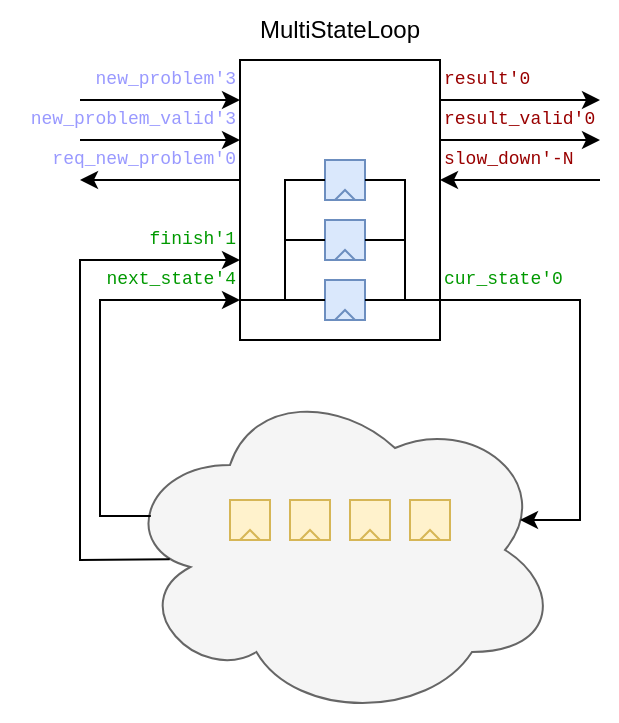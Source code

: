 <mxfile version="21.6.5" type="device">
  <diagram name="Page-1" id="amlL32T-MJD5DSymMVKv">
    <mxGraphModel dx="406" dy="481" grid="1" gridSize="10" guides="1" tooltips="1" connect="1" arrows="1" fold="1" page="1" pageScale="1" pageWidth="827" pageHeight="1169" math="0" shadow="0">
      <root>
        <mxCell id="0" />
        <mxCell id="1" parent="0" />
        <mxCell id="UtuOTkVcpKc2-n4UdsgH-22" value="" style="ellipse;shape=cloud;whiteSpace=wrap;html=1;fillColor=#f5f5f5;fontColor=#333333;strokeColor=#666666;" vertex="1" parent="1">
          <mxGeometry x="310" y="380" width="220" height="170" as="geometry" />
        </mxCell>
        <mxCell id="M0SOaduBp_Vg7qEL4J6j-1" value="" style="rounded=0;whiteSpace=wrap;html=1;" parent="1" vertex="1">
          <mxGeometry x="370" y="220" width="100" height="140" as="geometry" />
        </mxCell>
        <mxCell id="UtuOTkVcpKc2-n4UdsgH-4" value="" style="group" vertex="1" connectable="0" parent="1">
          <mxGeometry x="412.5" y="330" width="20" height="20" as="geometry" />
        </mxCell>
        <mxCell id="UtuOTkVcpKc2-n4UdsgH-2" value="" style="rounded=0;whiteSpace=wrap;html=1;fillColor=#dae8fc;strokeColor=#6c8ebf;" vertex="1" parent="UtuOTkVcpKc2-n4UdsgH-4">
          <mxGeometry width="20" height="20" as="geometry" />
        </mxCell>
        <mxCell id="UtuOTkVcpKc2-n4UdsgH-3" value="" style="triangle;whiteSpace=wrap;html=1;rotation=-90;fillColor=#dae8fc;strokeColor=#6c8ebf;" vertex="1" parent="UtuOTkVcpKc2-n4UdsgH-4">
          <mxGeometry x="7.5" y="12.5" width="5" height="10" as="geometry" />
        </mxCell>
        <mxCell id="UtuOTkVcpKc2-n4UdsgH-5" value="" style="group" vertex="1" connectable="0" parent="1">
          <mxGeometry x="412.5" y="300" width="20" height="20" as="geometry" />
        </mxCell>
        <mxCell id="UtuOTkVcpKc2-n4UdsgH-6" value="" style="rounded=0;whiteSpace=wrap;html=1;fillColor=#dae8fc;strokeColor=#6c8ebf;" vertex="1" parent="UtuOTkVcpKc2-n4UdsgH-5">
          <mxGeometry width="20" height="20" as="geometry" />
        </mxCell>
        <mxCell id="UtuOTkVcpKc2-n4UdsgH-7" value="" style="triangle;whiteSpace=wrap;html=1;rotation=-90;fillColor=#dae8fc;strokeColor=#6c8ebf;" vertex="1" parent="UtuOTkVcpKc2-n4UdsgH-5">
          <mxGeometry x="7.5" y="12.5" width="5" height="10" as="geometry" />
        </mxCell>
        <mxCell id="UtuOTkVcpKc2-n4UdsgH-8" value="" style="group" vertex="1" connectable="0" parent="1">
          <mxGeometry x="412.5" y="270" width="20" height="20" as="geometry" />
        </mxCell>
        <mxCell id="UtuOTkVcpKc2-n4UdsgH-9" value="" style="rounded=0;whiteSpace=wrap;html=1;fillColor=#dae8fc;strokeColor=#6c8ebf;" vertex="1" parent="UtuOTkVcpKc2-n4UdsgH-8">
          <mxGeometry width="20" height="20" as="geometry" />
        </mxCell>
        <mxCell id="UtuOTkVcpKc2-n4UdsgH-10" value="" style="triangle;whiteSpace=wrap;html=1;rotation=-90;fillColor=#dae8fc;strokeColor=#6c8ebf;" vertex="1" parent="UtuOTkVcpKc2-n4UdsgH-8">
          <mxGeometry x="7.5" y="12.5" width="5" height="10" as="geometry" />
        </mxCell>
        <mxCell id="UtuOTkVcpKc2-n4UdsgH-11" value="" style="endArrow=none;html=1;rounded=0;exitX=1;exitY=1;exitDx=0;exitDy=0;" edge="1" parent="1" source="UtuOTkVcpKc2-n4UdsgH-47">
          <mxGeometry width="50" height="50" relative="1" as="geometry">
            <mxPoint x="362.5" y="340" as="sourcePoint" />
            <mxPoint x="412.5" y="340" as="targetPoint" />
          </mxGeometry>
        </mxCell>
        <mxCell id="UtuOTkVcpKc2-n4UdsgH-13" value="" style="endArrow=none;html=1;rounded=0;entryX=0;entryY=0.5;entryDx=0;entryDy=0;" edge="1" parent="1" target="UtuOTkVcpKc2-n4UdsgH-9">
          <mxGeometry width="50" height="50" relative="1" as="geometry">
            <mxPoint x="392.5" y="340" as="sourcePoint" />
            <mxPoint x="422.5" y="350" as="targetPoint" />
            <Array as="points">
              <mxPoint x="392.5" y="280" />
            </Array>
          </mxGeometry>
        </mxCell>
        <mxCell id="UtuOTkVcpKc2-n4UdsgH-14" value="" style="endArrow=none;html=1;rounded=0;" edge="1" parent="1">
          <mxGeometry width="50" height="50" relative="1" as="geometry">
            <mxPoint x="392.5" y="310" as="sourcePoint" />
            <mxPoint x="412.5" y="310" as="targetPoint" />
          </mxGeometry>
        </mxCell>
        <mxCell id="UtuOTkVcpKc2-n4UdsgH-15" value="" style="endArrow=none;html=1;rounded=0;entryX=0;entryY=0.5;entryDx=0;entryDy=0;" edge="1" parent="1">
          <mxGeometry width="50" height="50" relative="1" as="geometry">
            <mxPoint x="452.5" y="340" as="sourcePoint" />
            <mxPoint x="432.5" y="280" as="targetPoint" />
            <Array as="points">
              <mxPoint x="452.5" y="280" />
            </Array>
          </mxGeometry>
        </mxCell>
        <mxCell id="UtuOTkVcpKc2-n4UdsgH-16" value="" style="endArrow=none;html=1;rounded=0;" edge="1" parent="1">
          <mxGeometry width="50" height="50" relative="1" as="geometry">
            <mxPoint x="432.5" y="310" as="sourcePoint" />
            <mxPoint x="452.5" y="310" as="targetPoint" />
          </mxGeometry>
        </mxCell>
        <mxCell id="UtuOTkVcpKc2-n4UdsgH-18" value="MultiStateLoop" style="text;html=1;strokeColor=none;fillColor=none;align=center;verticalAlign=middle;whiteSpace=wrap;rounded=0;" vertex="1" parent="1">
          <mxGeometry x="365" y="190" width="110" height="30" as="geometry" />
        </mxCell>
        <mxCell id="UtuOTkVcpKc2-n4UdsgH-21" value="" style="endArrow=classic;html=1;rounded=0;exitX=1;exitY=0.5;exitDx=0;exitDy=0;" edge="1" parent="1" source="UtuOTkVcpKc2-n4UdsgH-2">
          <mxGeometry width="50" height="50" relative="1" as="geometry">
            <mxPoint x="360" y="460" as="sourcePoint" />
            <mxPoint x="510" y="450" as="targetPoint" />
            <Array as="points">
              <mxPoint x="540" y="340" />
              <mxPoint x="540" y="450" />
            </Array>
          </mxGeometry>
        </mxCell>
        <mxCell id="UtuOTkVcpKc2-n4UdsgH-23" value="" style="endArrow=classic;html=1;rounded=0;exitX=0.07;exitY=0.4;exitDx=0;exitDy=0;exitPerimeter=0;entryX=1;entryY=1;entryDx=0;entryDy=0;" edge="1" parent="1" source="UtuOTkVcpKc2-n4UdsgH-22" target="UtuOTkVcpKc2-n4UdsgH-47">
          <mxGeometry width="50" height="50" relative="1" as="geometry">
            <mxPoint x="360" y="460" as="sourcePoint" />
            <mxPoint x="390" y="340" as="targetPoint" />
            <Array as="points">
              <mxPoint x="300" y="448" />
              <mxPoint x="300" y="340" />
            </Array>
          </mxGeometry>
        </mxCell>
        <mxCell id="UtuOTkVcpKc2-n4UdsgH-45" value="" style="group" vertex="1" connectable="0" parent="1">
          <mxGeometry x="365" y="440" width="110" height="20" as="geometry" />
        </mxCell>
        <mxCell id="UtuOTkVcpKc2-n4UdsgH-24" value="" style="group;fillColor=#fff2cc;strokeColor=#d6b656;container=0;" vertex="1" connectable="0" parent="UtuOTkVcpKc2-n4UdsgH-45">
          <mxGeometry width="20" height="20" as="geometry" />
        </mxCell>
        <mxCell id="UtuOTkVcpKc2-n4UdsgH-36" value="" style="group;fillColor=#fff2cc;strokeColor=#d6b656;container=0;" vertex="1" connectable="0" parent="UtuOTkVcpKc2-n4UdsgH-45">
          <mxGeometry x="30" width="20" height="20" as="geometry" />
        </mxCell>
        <mxCell id="UtuOTkVcpKc2-n4UdsgH-39" value="" style="group;fillColor=#fff2cc;strokeColor=#d6b656;container=0;" vertex="1" connectable="0" parent="UtuOTkVcpKc2-n4UdsgH-45">
          <mxGeometry x="60" width="20" height="20" as="geometry" />
        </mxCell>
        <mxCell id="UtuOTkVcpKc2-n4UdsgH-42" value="" style="group;fillColor=#fff2cc;strokeColor=#d6b656;container=0;" vertex="1" connectable="0" parent="UtuOTkVcpKc2-n4UdsgH-45">
          <mxGeometry x="90" width="20" height="20" as="geometry" />
        </mxCell>
        <mxCell id="UtuOTkVcpKc2-n4UdsgH-43" value="" style="rounded=0;whiteSpace=wrap;html=1;fillColor=#fff2cc;strokeColor=#d6b656;" vertex="1" parent="UtuOTkVcpKc2-n4UdsgH-45">
          <mxGeometry x="90" width="20" height="20" as="geometry" />
        </mxCell>
        <mxCell id="UtuOTkVcpKc2-n4UdsgH-44" value="" style="triangle;whiteSpace=wrap;html=1;rotation=-90;fillColor=#fff2cc;strokeColor=#d6b656;" vertex="1" parent="UtuOTkVcpKc2-n4UdsgH-45">
          <mxGeometry x="97.5" y="12.5" width="5" height="10" as="geometry" />
        </mxCell>
        <mxCell id="UtuOTkVcpKc2-n4UdsgH-40" value="" style="rounded=0;whiteSpace=wrap;html=1;fillColor=#fff2cc;strokeColor=#d6b656;" vertex="1" parent="UtuOTkVcpKc2-n4UdsgH-45">
          <mxGeometry x="60" width="20" height="20" as="geometry" />
        </mxCell>
        <mxCell id="UtuOTkVcpKc2-n4UdsgH-41" value="" style="triangle;whiteSpace=wrap;html=1;rotation=-90;fillColor=#fff2cc;strokeColor=#d6b656;" vertex="1" parent="UtuOTkVcpKc2-n4UdsgH-45">
          <mxGeometry x="67.5" y="12.5" width="5" height="10" as="geometry" />
        </mxCell>
        <mxCell id="UtuOTkVcpKc2-n4UdsgH-37" value="" style="rounded=0;whiteSpace=wrap;html=1;fillColor=#fff2cc;strokeColor=#d6b656;" vertex="1" parent="UtuOTkVcpKc2-n4UdsgH-45">
          <mxGeometry x="30" width="20" height="20" as="geometry" />
        </mxCell>
        <mxCell id="UtuOTkVcpKc2-n4UdsgH-38" value="" style="triangle;whiteSpace=wrap;html=1;rotation=-90;fillColor=#fff2cc;strokeColor=#d6b656;" vertex="1" parent="UtuOTkVcpKc2-n4UdsgH-45">
          <mxGeometry x="37.5" y="12.5" width="5" height="10" as="geometry" />
        </mxCell>
        <mxCell id="UtuOTkVcpKc2-n4UdsgH-25" value="" style="rounded=0;whiteSpace=wrap;html=1;fillColor=#fff2cc;strokeColor=#d6b656;" vertex="1" parent="UtuOTkVcpKc2-n4UdsgH-45">
          <mxGeometry width="20" height="20" as="geometry" />
        </mxCell>
        <mxCell id="UtuOTkVcpKc2-n4UdsgH-26" value="" style="triangle;whiteSpace=wrap;html=1;rotation=-90;fillColor=#fff2cc;strokeColor=#d6b656;" vertex="1" parent="UtuOTkVcpKc2-n4UdsgH-45">
          <mxGeometry x="7.5" y="12.5" width="5" height="10" as="geometry" />
        </mxCell>
        <mxCell id="UtuOTkVcpKc2-n4UdsgH-47" value="next_state&#39;4" style="text;html=1;strokeColor=none;fillColor=none;align=right;verticalAlign=middle;whiteSpace=wrap;rounded=0;fontFamily=Courier New;fontSize=9;fontColor=#009900;" vertex="1" parent="1">
          <mxGeometry x="290" y="320" width="80" height="20" as="geometry" />
        </mxCell>
        <mxCell id="UtuOTkVcpKc2-n4UdsgH-48" value="cur_state&#39;0" style="text;html=1;strokeColor=none;fillColor=none;align=left;verticalAlign=middle;whiteSpace=wrap;rounded=0;fontFamily=Courier New;fontSize=9;fontColor=#009900;" vertex="1" parent="1">
          <mxGeometry x="470" y="320" width="72.5" height="20" as="geometry" />
        </mxCell>
        <mxCell id="UtuOTkVcpKc2-n4UdsgH-49" value="" style="endArrow=classic;html=1;rounded=0;exitX=0.113;exitY=0.527;exitDx=0;exitDy=0;exitPerimeter=0;entryX=1;entryY=0;entryDx=0;entryDy=0;" edge="1" parent="1" source="UtuOTkVcpKc2-n4UdsgH-22" target="UtuOTkVcpKc2-n4UdsgH-47">
          <mxGeometry width="50" height="50" relative="1" as="geometry">
            <mxPoint x="335" y="468" as="sourcePoint" />
            <mxPoint x="370" y="310" as="targetPoint" />
            <Array as="points">
              <mxPoint x="290" y="470" />
              <mxPoint x="290" y="320" />
            </Array>
          </mxGeometry>
        </mxCell>
        <mxCell id="UtuOTkVcpKc2-n4UdsgH-50" value="finish&#39;1" style="text;html=1;strokeColor=none;fillColor=none;align=right;verticalAlign=middle;whiteSpace=wrap;rounded=0;fontFamily=Courier New;fontSize=9;fontColor=#009900;" vertex="1" parent="1">
          <mxGeometry x="300" y="300" width="70" height="20" as="geometry" />
        </mxCell>
        <mxCell id="UtuOTkVcpKc2-n4UdsgH-51" value="" style="endArrow=classic;html=1;rounded=0;" edge="1" parent="1">
          <mxGeometry width="50" height="50" relative="1" as="geometry">
            <mxPoint x="550" y="280" as="sourcePoint" />
            <mxPoint x="470" y="280" as="targetPoint" />
          </mxGeometry>
        </mxCell>
        <mxCell id="UtuOTkVcpKc2-n4UdsgH-52" value="" style="endArrow=classic;html=1;rounded=0;" edge="1" parent="1">
          <mxGeometry width="50" height="50" relative="1" as="geometry">
            <mxPoint x="370" y="280" as="sourcePoint" />
            <mxPoint x="290" y="280" as="targetPoint" />
          </mxGeometry>
        </mxCell>
        <mxCell id="UtuOTkVcpKc2-n4UdsgH-53" value="" style="endArrow=classic;html=1;rounded=0;" edge="1" parent="1">
          <mxGeometry width="50" height="50" relative="1" as="geometry">
            <mxPoint x="290" y="240" as="sourcePoint" />
            <mxPoint x="370" y="240" as="targetPoint" />
          </mxGeometry>
        </mxCell>
        <mxCell id="UtuOTkVcpKc2-n4UdsgH-54" value="" style="endArrow=classic;html=1;rounded=0;" edge="1" parent="1">
          <mxGeometry width="50" height="50" relative="1" as="geometry">
            <mxPoint x="470" y="260" as="sourcePoint" />
            <mxPoint x="550" y="260" as="targetPoint" />
          </mxGeometry>
        </mxCell>
        <mxCell id="UtuOTkVcpKc2-n4UdsgH-55" value="slow_down&#39;-N" style="text;html=1;strokeColor=none;fillColor=none;align=left;verticalAlign=middle;whiteSpace=wrap;rounded=0;fontFamily=Courier New;fontSize=9;fontColor=#990000;" vertex="1" parent="1">
          <mxGeometry x="470" y="260" width="80" height="20" as="geometry" />
        </mxCell>
        <mxCell id="UtuOTkVcpKc2-n4UdsgH-56" value="result_valid&#39;0" style="text;html=1;strokeColor=none;fillColor=none;align=left;verticalAlign=middle;whiteSpace=wrap;rounded=0;fontFamily=Courier New;fontSize=9;fontColor=#990000;" vertex="1" parent="1">
          <mxGeometry x="470" y="240" width="80" height="20" as="geometry" />
        </mxCell>
        <mxCell id="UtuOTkVcpKc2-n4UdsgH-57" value="" style="endArrow=classic;html=1;rounded=0;" edge="1" parent="1">
          <mxGeometry width="50" height="50" relative="1" as="geometry">
            <mxPoint x="470" y="240" as="sourcePoint" />
            <mxPoint x="550" y="240" as="targetPoint" />
          </mxGeometry>
        </mxCell>
        <mxCell id="UtuOTkVcpKc2-n4UdsgH-58" value="result&#39;0" style="text;html=1;strokeColor=none;fillColor=none;align=left;verticalAlign=middle;whiteSpace=wrap;rounded=0;fontFamily=Courier New;fontSize=9;fontColor=#990000;" vertex="1" parent="1">
          <mxGeometry x="470" y="220" width="80" height="20" as="geometry" />
        </mxCell>
        <mxCell id="UtuOTkVcpKc2-n4UdsgH-59" value="req_new_problem&#39;0" style="text;html=1;strokeColor=none;fillColor=none;align=right;verticalAlign=middle;whiteSpace=wrap;rounded=0;fontFamily=Courier New;fontSize=9;fontColor=#9999FF;" vertex="1" parent="1">
          <mxGeometry x="250" y="260" width="120" height="20" as="geometry" />
        </mxCell>
        <mxCell id="UtuOTkVcpKc2-n4UdsgH-60" value="new_problem&#39;3" style="text;html=1;strokeColor=none;fillColor=none;align=right;verticalAlign=middle;whiteSpace=wrap;rounded=0;fontFamily=Courier New;fontSize=9;fontColor=#9999FF;" vertex="1" parent="1">
          <mxGeometry x="250" y="220" width="120" height="20" as="geometry" />
        </mxCell>
        <mxCell id="UtuOTkVcpKc2-n4UdsgH-61" value="" style="endArrow=classic;html=1;rounded=0;" edge="1" parent="1">
          <mxGeometry width="50" height="50" relative="1" as="geometry">
            <mxPoint x="290" y="260" as="sourcePoint" />
            <mxPoint x="370" y="260" as="targetPoint" />
          </mxGeometry>
        </mxCell>
        <mxCell id="UtuOTkVcpKc2-n4UdsgH-62" value="new_problem_valid&#39;3" style="text;html=1;strokeColor=none;fillColor=none;align=right;verticalAlign=middle;whiteSpace=wrap;rounded=0;fontFamily=Courier New;fontSize=9;fontColor=#9999FF;" vertex="1" parent="1">
          <mxGeometry x="250" y="240" width="120" height="20" as="geometry" />
        </mxCell>
      </root>
    </mxGraphModel>
  </diagram>
</mxfile>
